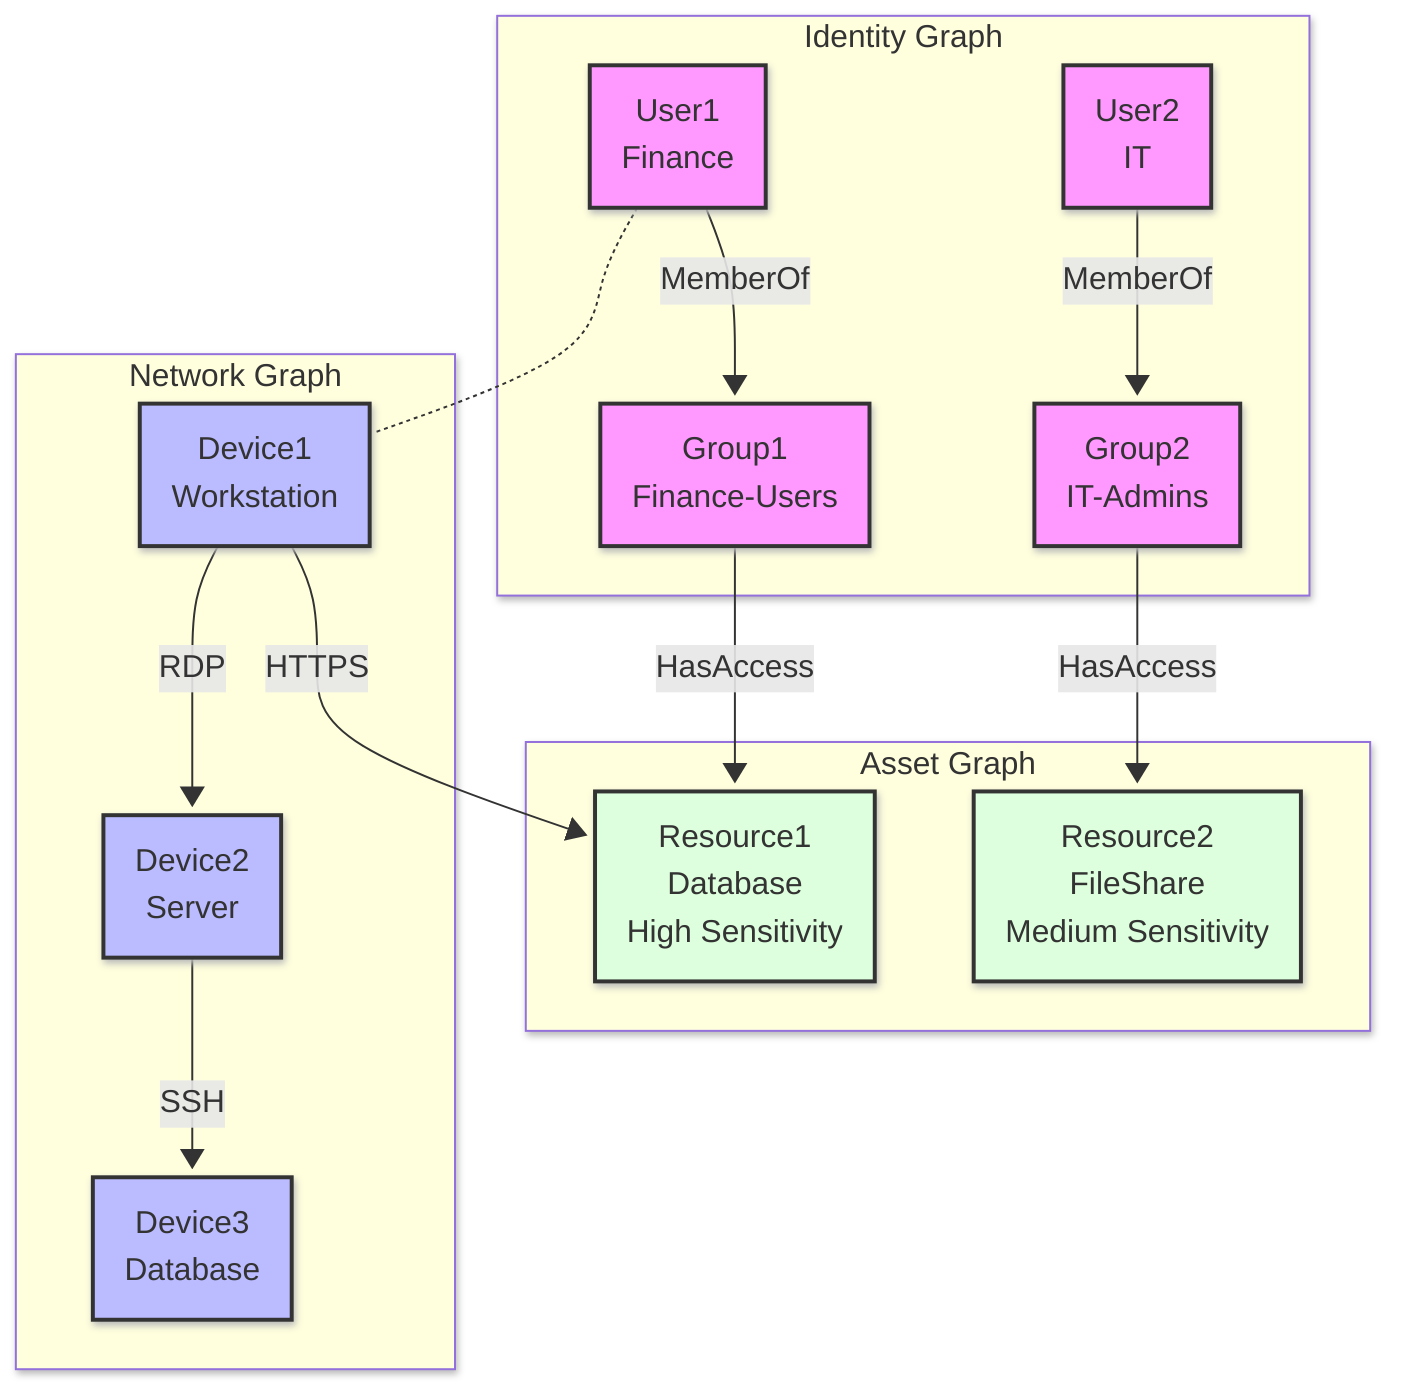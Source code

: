 ---
config:
  look: neo
  theme: default
---
flowchart TD
    subgraph Asset Graph
        Resource1["Resource1<br>Database<br>High Sensitivity"]
        Resource2["Resource2<br>FileShare<br>Medium Sensitivity"]
    end

    subgraph Identity Graph
        User1["User1<br>Finance"] -- "MemberOf" --> Group1["Group1<br>Finance-Users"]
        User2["User2<br>IT"] -- "MemberOf" --> Group2["Group2<br>IT-Admins"]
        Group1 -- "HasAccess" --> Resource1
        Group2 -- "HasAccess" --> Resource2
    end
    
    subgraph Network Graph
        Device1["Device1<br>Workstation"] -- "RDP" --> Device2["Device2<br>Server"]
        Device2 -- "SSH" --> Device3["Device3<br>Database"]
        Device1 -- "HTTPS" --> Resource1
    end

    User1 -.- Device1
    
    classDef identity fill:#f9f,stroke:#333,stroke-width:2px
    classDef network fill:#bbf,stroke:#333,stroke-width:2px
    classDef asset fill:#dfd,stroke:#333,stroke-width:2px
    
    class User1,User2,Group1,Group2 identity
    class Device1,Device2,Device3 network
    class Resource1,Resource2 asset